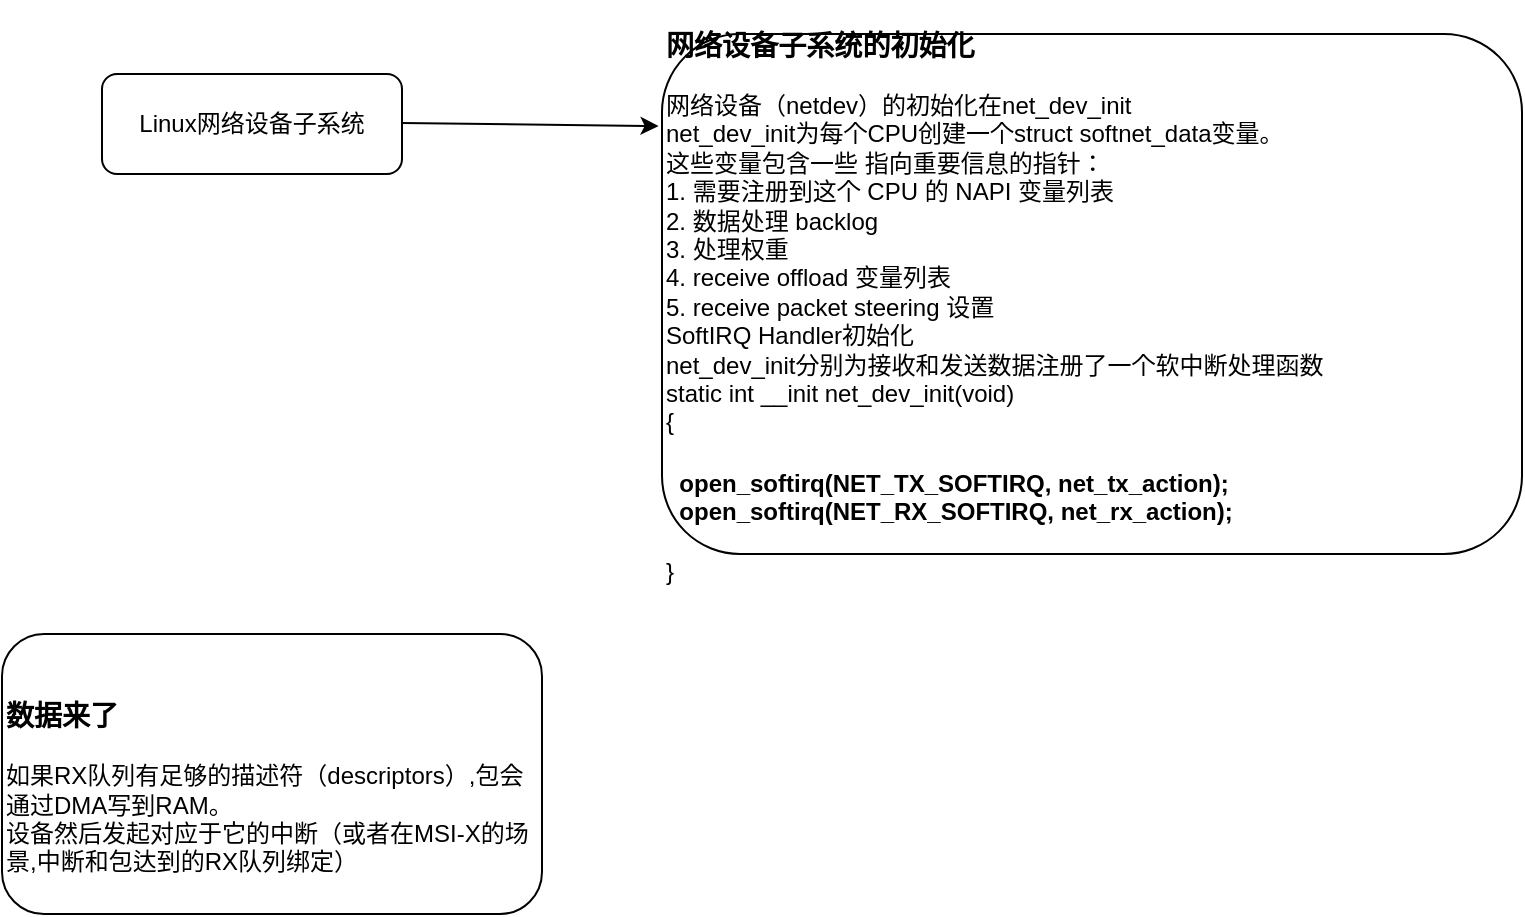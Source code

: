 <mxfile version="14.1.9" type="github">
  <diagram id="fZlRgXpZP35zAibEW_lQ" name="Page-1">
    <mxGraphModel dx="1449" dy="643" grid="1" gridSize="10" guides="1" tooltips="1" connect="1" arrows="1" fold="1" page="1" pageScale="1" pageWidth="827" pageHeight="1169" math="0" shadow="0">
      <root>
        <mxCell id="0" />
        <mxCell id="1" parent="0" />
        <mxCell id="tzcgp5JtMaqGH4jP-flQ-7" value="Linux网络设备子系统" style="rounded=1;whiteSpace=wrap;html=1;" vertex="1" parent="1">
          <mxGeometry x="80" y="40" width="150" height="50" as="geometry" />
        </mxCell>
        <mxCell id="tzcgp5JtMaqGH4jP-flQ-8" value="&lt;h3&gt;网络设备子系统的初始化&lt;/h3&gt;&lt;div&gt;网络设备（netdev）的初始化在net_dev_init&lt;/div&gt;&lt;div&gt;net_dev_init为每个CPU创建一个struct softnet_data变量。&lt;/div&gt;&lt;div&gt;这些变量包含一些 指向重要信息的指针：&lt;/div&gt;&lt;div&gt;1. 需要注册到这个 CPU 的 NAPI 变量列表&lt;/div&gt;&lt;div&gt;2. 数据处理 backlog&lt;/div&gt;&lt;div&gt;3. 处理权重&lt;/div&gt;&lt;div&gt;4. receive offload 变量列表&lt;/div&gt;&lt;div&gt;5. receive packet steering 设置&lt;/div&gt;&lt;div&gt;SoftIRQ Handler初始化&lt;/div&gt;&lt;div&gt;net_dev_init分别为接收和发送数据注册了一个软中断处理函数&lt;/div&gt;&lt;div&gt;static int __init net_dev_init(void)&lt;/div&gt;&lt;div&gt;{&lt;/div&gt;&lt;h4&gt;&amp;nbsp; open_softirq(NET_TX_SOFTIRQ, net_tx_action);&lt;br&gt;&amp;nbsp; open_softirq(NET_RX_SOFTIRQ, net_rx_action);&lt;/h4&gt;&lt;div&gt;}&lt;/div&gt;" style="rounded=1;whiteSpace=wrap;html=1;align=left;" vertex="1" parent="1">
          <mxGeometry x="360" y="20" width="430" height="260" as="geometry" />
        </mxCell>
        <mxCell id="tzcgp5JtMaqGH4jP-flQ-9" value="&lt;h3&gt;数据来了&lt;/h3&gt;&lt;div&gt;如果RX队列有足够的描述符（descriptors）,包会通过DMA写到RAM。&lt;/div&gt;&lt;div&gt;设备然后发起对应于它的中断（或者在MSI-X的场景,中断和包达到的RX队列绑定）&lt;/div&gt;" style="rounded=1;whiteSpace=wrap;html=1;align=left;" vertex="1" parent="1">
          <mxGeometry x="30" y="320" width="270" height="140" as="geometry" />
        </mxCell>
        <mxCell id="tzcgp5JtMaqGH4jP-flQ-10" value="" style="endArrow=classic;html=1;entryX=-0.004;entryY=0.177;entryDx=0;entryDy=0;entryPerimeter=0;" edge="1" parent="1" target="tzcgp5JtMaqGH4jP-flQ-8">
          <mxGeometry width="50" height="50" relative="1" as="geometry">
            <mxPoint x="230" y="64.5" as="sourcePoint" />
            <mxPoint x="310" y="64.5" as="targetPoint" />
          </mxGeometry>
        </mxCell>
      </root>
    </mxGraphModel>
  </diagram>
</mxfile>
